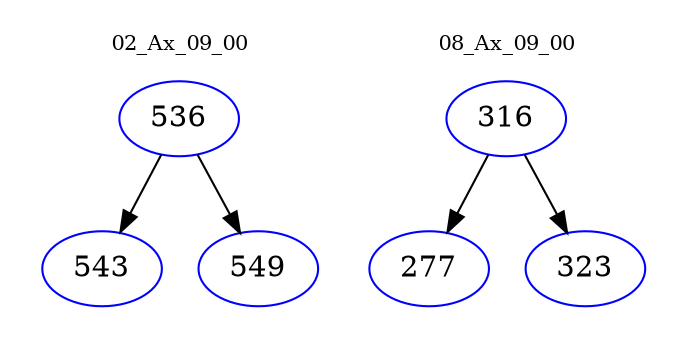 digraph{
subgraph cluster_0 {
color = white
label = "02_Ax_09_00";
fontsize=10;
T0_536 [label="536", color="blue"]
T0_536 -> T0_543 [color="black"]
T0_543 [label="543", color="blue"]
T0_536 -> T0_549 [color="black"]
T0_549 [label="549", color="blue"]
}
subgraph cluster_1 {
color = white
label = "08_Ax_09_00";
fontsize=10;
T1_316 [label="316", color="blue"]
T1_316 -> T1_277 [color="black"]
T1_277 [label="277", color="blue"]
T1_316 -> T1_323 [color="black"]
T1_323 [label="323", color="blue"]
}
}
